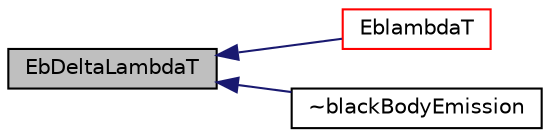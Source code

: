 digraph "EbDeltaLambdaT"
{
  bgcolor="transparent";
  edge [fontname="Helvetica",fontsize="10",labelfontname="Helvetica",labelfontsize="10"];
  node [fontname="Helvetica",fontsize="10",shape=record];
  rankdir="LR";
  Node1 [label="EbDeltaLambdaT",height=0.2,width=0.4,color="black", fillcolor="grey75", style="filled", fontcolor="black"];
  Node1 -> Node2 [dir="back",color="midnightblue",fontsize="10",style="solid",fontname="Helvetica"];
  Node2 [label="EblambdaT",height=0.2,width=0.4,color="red",URL="$a00132.html#aa5cedda310ac34afe7126ce5e61bf507",tooltip="Spectral emission for the black body at T and lambda. "];
  Node1 -> Node3 [dir="back",color="midnightblue",fontsize="10",style="solid",fontname="Helvetica"];
  Node3 [label="~blackBodyEmission",height=0.2,width=0.4,color="black",URL="$a00132.html#afb21d98f921186849c031f84beda0a98",tooltip="Destructor. "];
}
